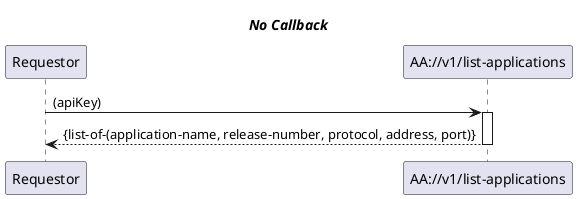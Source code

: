 @startuml is003_listApplications
skinparam responseMessageBelowArrow true

title
<i> No Callback </i>
end title

participant "Requestor" as requestor
participant "AA://v1/list-applications" as aa

requestor -> aa : (apiKey)
activate aa

aa --> requestor : {list-of-(application-name, release-number, protocol, address, port)}

deactivate aa

@enduml